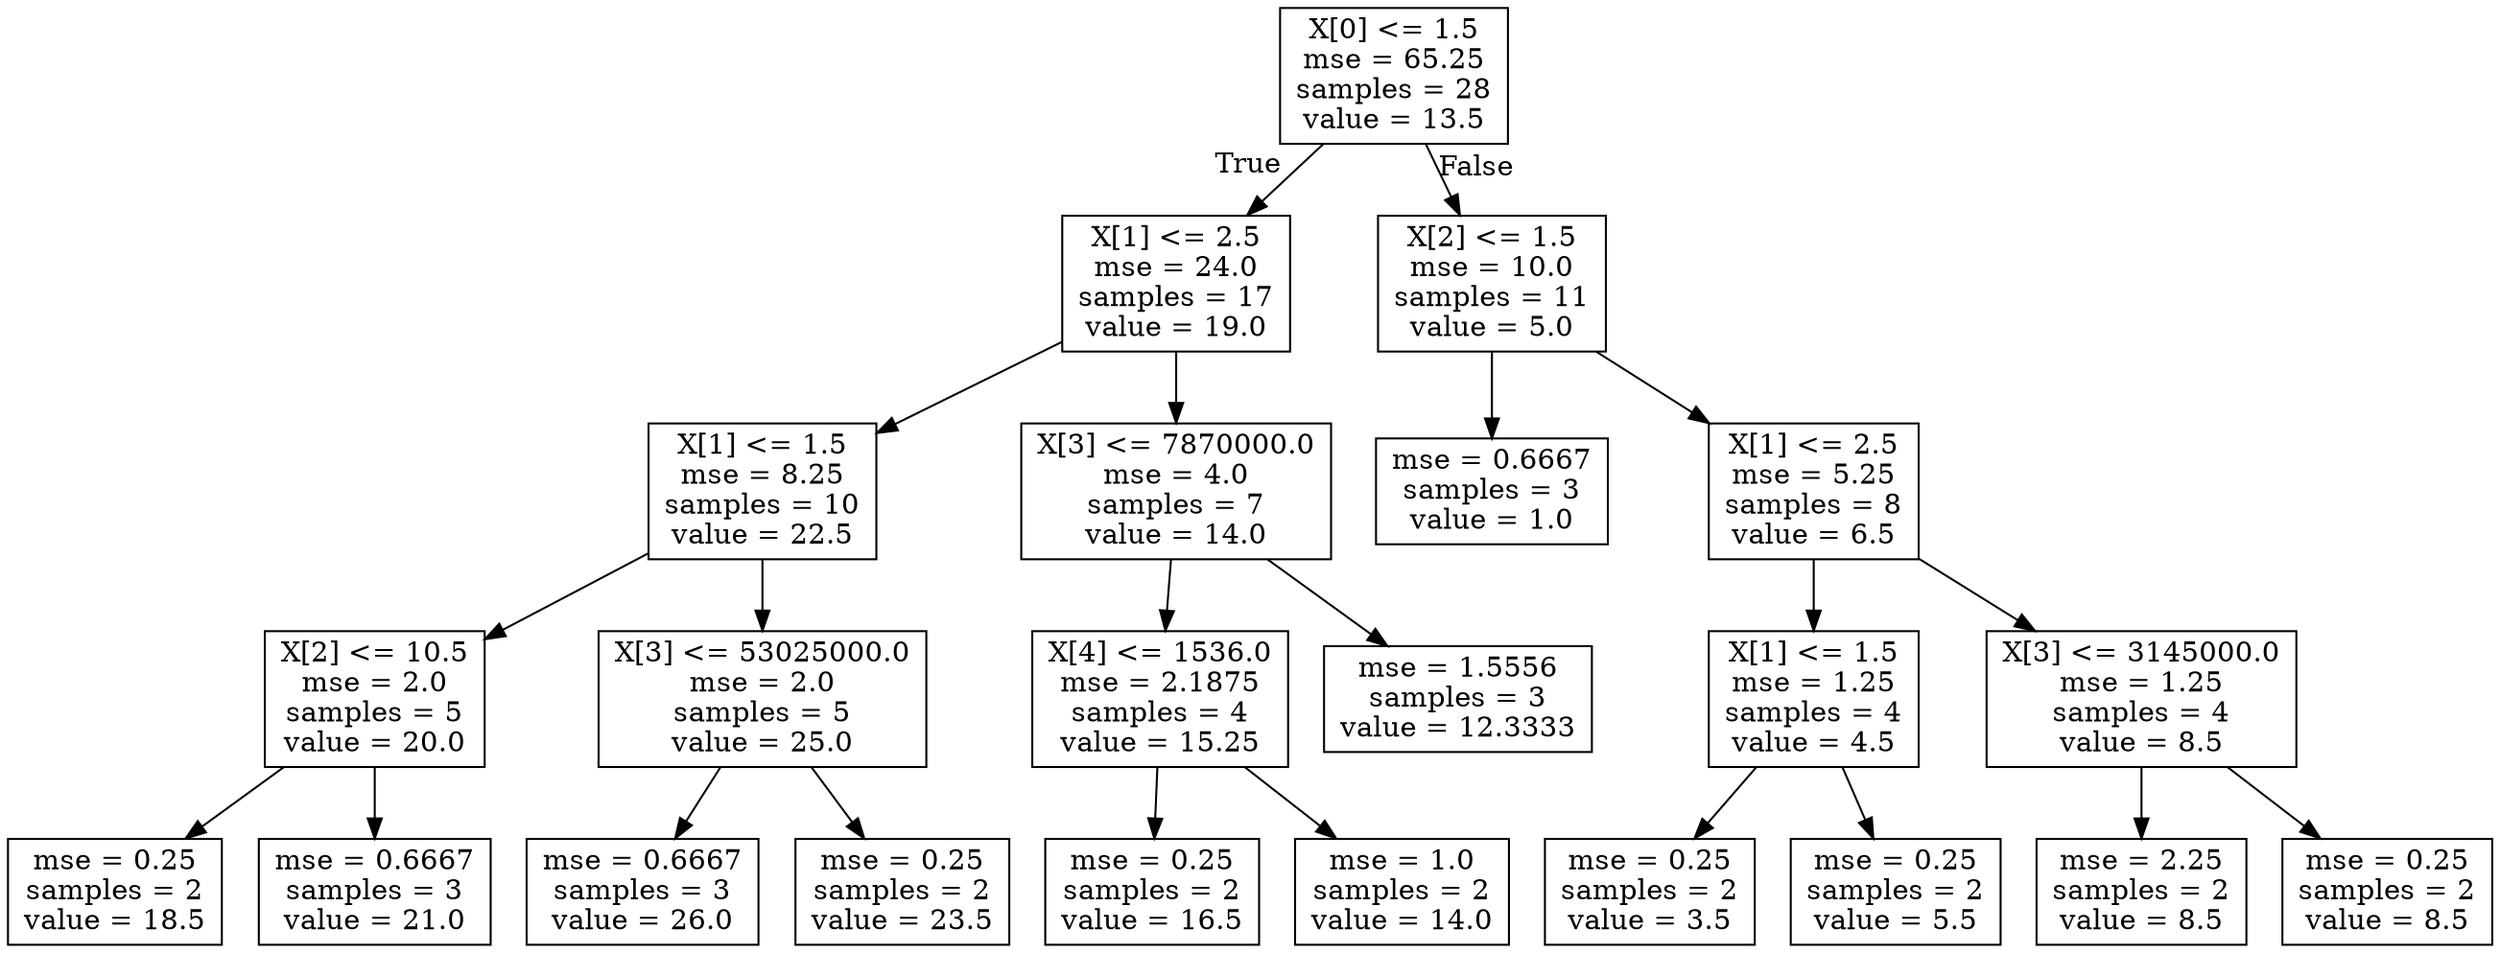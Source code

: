 digraph Tree {
node [shape=box] ;
0 [label="X[0] <= 1.5\nmse = 65.25\nsamples = 28\nvalue = 13.5"] ;
1 [label="X[1] <= 2.5\nmse = 24.0\nsamples = 17\nvalue = 19.0"] ;
0 -> 1 [labeldistance=2.5, labelangle=45, headlabel="True"] ;
2 [label="X[1] <= 1.5\nmse = 8.25\nsamples = 10\nvalue = 22.5"] ;
1 -> 2 ;
3 [label="X[2] <= 10.5\nmse = 2.0\nsamples = 5\nvalue = 20.0"] ;
2 -> 3 ;
4 [label="mse = 0.25\nsamples = 2\nvalue = 18.5"] ;
3 -> 4 ;
5 [label="mse = 0.6667\nsamples = 3\nvalue = 21.0"] ;
3 -> 5 ;
6 [label="X[3] <= 53025000.0\nmse = 2.0\nsamples = 5\nvalue = 25.0"] ;
2 -> 6 ;
7 [label="mse = 0.6667\nsamples = 3\nvalue = 26.0"] ;
6 -> 7 ;
8 [label="mse = 0.25\nsamples = 2\nvalue = 23.5"] ;
6 -> 8 ;
9 [label="X[3] <= 7870000.0\nmse = 4.0\nsamples = 7\nvalue = 14.0"] ;
1 -> 9 ;
10 [label="X[4] <= 1536.0\nmse = 2.1875\nsamples = 4\nvalue = 15.25"] ;
9 -> 10 ;
11 [label="mse = 0.25\nsamples = 2\nvalue = 16.5"] ;
10 -> 11 ;
12 [label="mse = 1.0\nsamples = 2\nvalue = 14.0"] ;
10 -> 12 ;
13 [label="mse = 1.5556\nsamples = 3\nvalue = 12.3333"] ;
9 -> 13 ;
14 [label="X[2] <= 1.5\nmse = 10.0\nsamples = 11\nvalue = 5.0"] ;
0 -> 14 [labeldistance=2.5, labelangle=-45, headlabel="False"] ;
15 [label="mse = 0.6667\nsamples = 3\nvalue = 1.0"] ;
14 -> 15 ;
16 [label="X[1] <= 2.5\nmse = 5.25\nsamples = 8\nvalue = 6.5"] ;
14 -> 16 ;
17 [label="X[1] <= 1.5\nmse = 1.25\nsamples = 4\nvalue = 4.5"] ;
16 -> 17 ;
18 [label="mse = 0.25\nsamples = 2\nvalue = 3.5"] ;
17 -> 18 ;
19 [label="mse = 0.25\nsamples = 2\nvalue = 5.5"] ;
17 -> 19 ;
20 [label="X[3] <= 3145000.0\nmse = 1.25\nsamples = 4\nvalue = 8.5"] ;
16 -> 20 ;
21 [label="mse = 2.25\nsamples = 2\nvalue = 8.5"] ;
20 -> 21 ;
22 [label="mse = 0.25\nsamples = 2\nvalue = 8.5"] ;
20 -> 22 ;
}